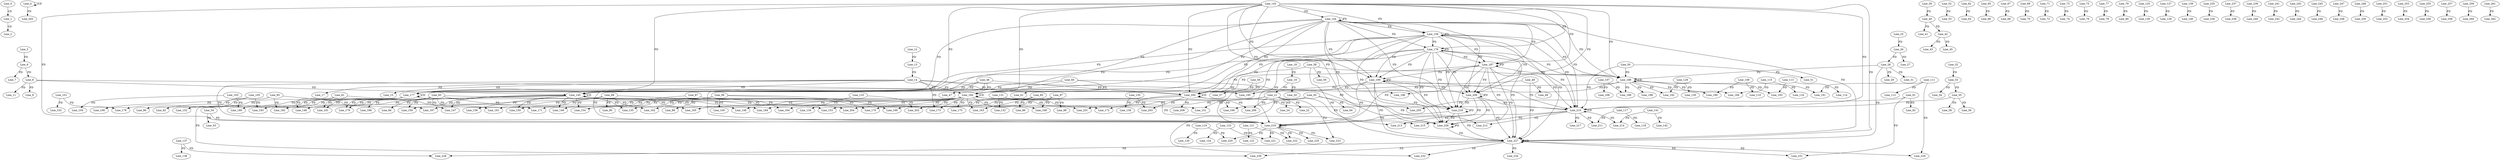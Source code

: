 digraph G {
  Line_0;
  Line_1;
  Line_2;
  Line_4;
  Line_4;
  Line_5;
  Line_6;
  Line_6;
  Line_7;
  Line_8;
  Line_8;
  Line_8;
  Line_9;
  Line_11;
  Line_12;
  Line_13;
  Line_13;
  Line_14;
  Line_14;
  Line_14;
  Line_15;
  Line_17;
  Line_18;
  Line_19;
  Line_19;
  Line_20;
  Line_21;
  Line_21;
  Line_21;
  Line_22;
  Line_24;
  Line_25;
  Line_26;
  Line_26;
  Line_27;
  Line_28;
  Line_28;
  Line_28;
  Line_29;
  Line_31;
  Line_32;
  Line_33;
  Line_33;
  Line_34;
  Line_35;
  Line_35;
  Line_35;
  Line_36;
  Line_38;
  Line_39;
  Line_40;
  Line_40;
  Line_41;
  Line_42;
  Line_42;
  Line_42;
  Line_43;
  Line_45;
  Line_46;
  Line_47;
  Line_48;
  Line_49;
  Line_50;
  Line_51;
  Line_52;
  Line_53;
  Line_54;
  Line_55;
  Line_56;
  Line_57;
  Line_58;
  Line_59;
  Line_60;
  Line_61;
  Line_62;
  Line_63;
  Line_65;
  Line_66;
  Line_67;
  Line_68;
  Line_69;
  Line_70;
  Line_71;
  Line_72;
  Line_73;
  Line_74;
  Line_75;
  Line_76;
  Line_77;
  Line_78;
  Line_79;
  Line_80;
  Line_81;
  Line_82;
  Line_83;
  Line_84;
  Line_85;
  Line_86;
  Line_87;
  Line_88;
  Line_89;
  Line_90;
  Line_91;
  Line_92;
  Line_93;
  Line_94;
  Line_95;
  Line_96;
  Line_97;
  Line_98;
  Line_99;
  Line_100;
  Line_101;
  Line_102;
  Line_103;
  Line_104;
  Line_105;
  Line_106;
  Line_107;
  Line_108;
  Line_109;
  Line_110;
  Line_111;
  Line_112;
  Line_113;
  Line_114;
  Line_115;
  Line_116;
  Line_117;
  Line_118;
  Line_119;
  Line_120;
  Line_121;
  Line_122;
  Line_123;
  Line_124;
  Line_125;
  Line_126;
  Line_127;
  Line_128;
  Line_129;
  Line_130;
  Line_131;
  Line_132;
  Line_133;
  Line_134;
  Line_135;
  Line_136;
  Line_137;
  Line_138;
  Line_139;
  Line_140;
  Line_141;
  Line_142;
  Line_143;
  Line_144;
  Line_145;
  Line_145;
  Line_146;
  Line_147;
  Line_148;
  Line_149;
  Line_150;
  Line_151;
  Line_152;
  Line_153;
  Line_154;
  Line_155;
  Line_156;
  Line_158;
  Line_159;
  Line_160;
  Line_160;
  Line_161;
  Line_162;
  Line_163;
  Line_164;
  Line_165;
  Line_166;
  Line_167;
  Line_168;
  Line_169;
  Line_170;
  Line_171;
  Line_172;
  Line_173;
  Line_175;
  Line_176;
  Line_177;
  Line_177;
  Line_178;
  Line_179;
  Line_180;
  Line_181;
  Line_182;
  Line_183;
  Line_184;
  Line_186;
  Line_187;
  Line_188;
  Line_188;
  Line_189;
  Line_190;
  Line_191;
  Line_192;
  Line_193;
  Line_194;
  Line_195;
  Line_196;
  Line_198;
  Line_199;
  Line_200;
  Line_200;
  Line_201;
  Line_202;
  Line_203;
  Line_204;
  Line_205;
  Line_206;
  Line_208;
  Line_209;
  Line_210;
  Line_210;
  Line_211;
  Line_212;
  Line_213;
  Line_214;
  Line_215;
  Line_217;
  Line_218;
  Line_219;
  Line_219;
  Line_220;
  Line_221;
  Line_222;
  Line_223;
  Line_225;
  Line_226;
  Line_227;
  Line_227;
  Line_228;
  Line_229;
  Line_230;
  Line_231;
  Line_232;
  Line_234;
  Line_235;
  Line_236;
  Line_237;
  Line_238;
  Line_239;
  Line_240;
  Line_241;
  Line_242;
  Line_243;
  Line_244;
  Line_245;
  Line_246;
  Line_247;
  Line_248;
  Line_249;
  Line_250;
  Line_251;
  Line_252;
  Line_253;
  Line_254;
  Line_255;
  Line_256;
  Line_257;
  Line_258;
  Line_259;
  Line_260;
  Line_261;
  Line_262;
  Line_263;
  Line_0 -> Line_1 [ label="CD" ];
  Line_1 -> Line_2 [ label="CD" ];
  Line_4 -> Line_4 [ label="CD" ];
  Line_5 -> Line_6 [ label="FD" ];
  Line_6 -> Line_7 [ label="FD" ];
  Line_6 -> Line_8 [ label="FD" ];
  Line_8 -> Line_9 [ label="FD" ];
  Line_8 -> Line_11 [ label="FD" ];
  Line_12 -> Line_13 [ label="FD" ];
  Line_13 -> Line_14 [ label="FD" ];
  Line_14 -> Line_15 [ label="FD" ];
  Line_14 -> Line_17 [ label="FD" ];
  Line_18 -> Line_19 [ label="FD" ];
  Line_19 -> Line_20 [ label="FD" ];
  Line_19 -> Line_21 [ label="FD" ];
  Line_21 -> Line_22 [ label="FD" ];
  Line_21 -> Line_24 [ label="FD" ];
  Line_25 -> Line_26 [ label="FD" ];
  Line_26 -> Line_27 [ label="FD" ];
  Line_26 -> Line_28 [ label="FD" ];
  Line_28 -> Line_29 [ label="FD" ];
  Line_28 -> Line_31 [ label="FD" ];
  Line_32 -> Line_33 [ label="FD" ];
  Line_33 -> Line_34 [ label="FD" ];
  Line_33 -> Line_35 [ label="FD" ];
  Line_35 -> Line_36 [ label="FD" ];
  Line_35 -> Line_38 [ label="FD" ];
  Line_39 -> Line_40 [ label="FD" ];
  Line_40 -> Line_41 [ label="FD" ];
  Line_40 -> Line_42 [ label="FD" ];
  Line_42 -> Line_43 [ label="FD" ];
  Line_42 -> Line_45 [ label="FD" ];
  Line_46 -> Line_47 [ label="FD" ];
  Line_48 -> Line_49 [ label="FD" ];
  Line_50 -> Line_51 [ label="FD" ];
  Line_52 -> Line_53 [ label="FD" ];
  Line_54 -> Line_55 [ label="FD" ];
  Line_56 -> Line_57 [ label="FD" ];
  Line_58 -> Line_59 [ label="FD" ];
  Line_60 -> Line_61 [ label="FD" ];
  Line_62 -> Line_63 [ label="FD" ];
  Line_65 -> Line_66 [ label="FD" ];
  Line_67 -> Line_68 [ label="FD" ];
  Line_69 -> Line_70 [ label="FD" ];
  Line_71 -> Line_72 [ label="FD" ];
  Line_73 -> Line_74 [ label="FD" ];
  Line_75 -> Line_76 [ label="FD" ];
  Line_77 -> Line_78 [ label="FD" ];
  Line_79 -> Line_80 [ label="FD" ];
  Line_81 -> Line_82 [ label="FD" ];
  Line_83 -> Line_84 [ label="FD" ];
  Line_85 -> Line_86 [ label="FD" ];
  Line_87 -> Line_88 [ label="FD" ];
  Line_89 -> Line_90 [ label="FD" ];
  Line_91 -> Line_92 [ label="FD" ];
  Line_93 -> Line_94 [ label="FD" ];
  Line_95 -> Line_96 [ label="FD" ];
  Line_97 -> Line_98 [ label="FD" ];
  Line_99 -> Line_100 [ label="FD" ];
  Line_101 -> Line_102 [ label="FD" ];
  Line_103 -> Line_104 [ label="FD" ];
  Line_105 -> Line_106 [ label="FD" ];
  Line_107 -> Line_108 [ label="FD" ];
  Line_109 -> Line_110 [ label="FD" ];
  Line_111 -> Line_112 [ label="FD" ];
  Line_113 -> Line_114 [ label="FD" ];
  Line_115 -> Line_116 [ label="FD" ];
  Line_117 -> Line_118 [ label="FD" ];
  Line_119 -> Line_120 [ label="FD" ];
  Line_121 -> Line_122 [ label="FD" ];
  Line_123 -> Line_124 [ label="FD" ];
  Line_125 -> Line_126 [ label="FD" ];
  Line_127 -> Line_128 [ label="FD" ];
  Line_129 -> Line_130 [ label="FD" ];
  Line_131 -> Line_132 [ label="FD" ];
  Line_133 -> Line_134 [ label="FD" ];
  Line_135 -> Line_136 [ label="FD" ];
  Line_137 -> Line_138 [ label="FD" ];
  Line_139 -> Line_140 [ label="FD" ];
  Line_141 -> Line_142 [ label="FD" ];
  Line_143 -> Line_144 [ label="FD" ];
  Line_144 -> Line_144 [ label="FD" ];
  Line_145 -> Line_145 [ label="CD" ];
  Line_46 -> Line_145 [ label="FD" ];
  Line_143 -> Line_145 [ label="FD" ];
  Line_144 -> Line_145 [ label="FD" ];
  Line_8 -> Line_145 [ label="FD" ];
  Line_60 -> Line_145 [ label="FD" ];
  Line_145 -> Line_146 [ label="FD" ];
  Line_81 -> Line_146 [ label="FD" ];
  Line_145 -> Line_147 [ label="FD" ];
  Line_83 -> Line_147 [ label="FD" ];
  Line_145 -> Line_148 [ label="FD" ];
  Line_85 -> Line_148 [ label="FD" ];
  Line_145 -> Line_149 [ label="FD" ];
  Line_87 -> Line_149 [ label="FD" ];
  Line_145 -> Line_150 [ label="FD" ];
  Line_89 -> Line_150 [ label="FD" ];
  Line_145 -> Line_151 [ label="FD" ];
  Line_93 -> Line_151 [ label="FD" ];
  Line_145 -> Line_152 [ label="FD" ];
  Line_95 -> Line_152 [ label="FD" ];
  Line_145 -> Line_153 [ label="FD" ];
  Line_97 -> Line_153 [ label="FD" ];
  Line_145 -> Line_154 [ label="FD" ];
  Line_99 -> Line_154 [ label="FD" ];
  Line_145 -> Line_155 [ label="FD" ];
  Line_99 -> Line_155 [ label="FD" ];
  Line_145 -> Line_156 [ label="FD" ];
  Line_83 -> Line_156 [ label="FD" ];
  Line_145 -> Line_158 [ label="FD" ];
  Line_143 -> Line_159 [ label="FD" ];
  Line_144 -> Line_159 [ label="FD" ];
  Line_159 -> Line_159 [ label="FD" ];
  Line_160 -> Line_160 [ label="CD" ];
  Line_48 -> Line_160 [ label="FD" ];
  Line_143 -> Line_160 [ label="FD" ];
  Line_144 -> Line_160 [ label="FD" ];
  Line_159 -> Line_160 [ label="FD" ];
  Line_14 -> Line_160 [ label="FD" ];
  Line_58 -> Line_160 [ label="FD" ];
  Line_160 -> Line_161 [ label="FD" ];
  Line_81 -> Line_161 [ label="FD" ];
  Line_160 -> Line_162 [ label="FD" ];
  Line_83 -> Line_162 [ label="FD" ];
  Line_160 -> Line_163 [ label="FD" ];
  Line_85 -> Line_163 [ label="FD" ];
  Line_160 -> Line_164 [ label="FD" ];
  Line_87 -> Line_164 [ label="FD" ];
  Line_160 -> Line_165 [ label="FD" ];
  Line_89 -> Line_165 [ label="FD" ];
  Line_160 -> Line_166 [ label="FD" ];
  Line_93 -> Line_166 [ label="FD" ];
  Line_160 -> Line_167 [ label="FD" ];
  Line_95 -> Line_167 [ label="FD" ];
  Line_160 -> Line_168 [ label="FD" ];
  Line_97 -> Line_168 [ label="FD" ];
  Line_160 -> Line_169 [ label="FD" ];
  Line_99 -> Line_169 [ label="FD" ];
  Line_160 -> Line_170 [ label="FD" ];
  Line_99 -> Line_170 [ label="FD" ];
  Line_160 -> Line_171 [ label="FD" ];
  Line_83 -> Line_171 [ label="FD" ];
  Line_160 -> Line_172 [ label="FD" ];
  Line_21 -> Line_172 [ label="FD" ];
  Line_160 -> Line_173 [ label="FD" ];
  Line_14 -> Line_173 [ label="FD" ];
  Line_160 -> Line_175 [ label="FD" ];
  Line_143 -> Line_176 [ label="FD" ];
  Line_144 -> Line_176 [ label="FD" ];
  Line_159 -> Line_176 [ label="FD" ];
  Line_176 -> Line_176 [ label="FD" ];
  Line_177 -> Line_177 [ label="CD" ];
  Line_46 -> Line_177 [ label="FD" ];
  Line_143 -> Line_177 [ label="FD" ];
  Line_144 -> Line_177 [ label="FD" ];
  Line_159 -> Line_177 [ label="FD" ];
  Line_176 -> Line_177 [ label="FD" ];
  Line_14 -> Line_177 [ label="FD" ];
  Line_60 -> Line_177 [ label="FD" ];
  Line_177 -> Line_178 [ label="FD" ];
  Line_101 -> Line_178 [ label="FD" ];
  Line_177 -> Line_179 [ label="FD" ];
  Line_83 -> Line_179 [ label="FD" ];
  Line_177 -> Line_180 [ label="FD" ];
  Line_103 -> Line_180 [ label="FD" ];
  Line_177 -> Line_181 [ label="FD" ];
  Line_83 -> Line_181 [ label="FD" ];
  Line_177 -> Line_182 [ label="FD" ];
  Line_95 -> Line_182 [ label="FD" ];
  Line_177 -> Line_183 [ label="FD" ];
  Line_105 -> Line_183 [ label="FD" ];
  Line_177 -> Line_184 [ label="FD" ];
  Line_21 -> Line_184 [ label="FD" ];
  Line_177 -> Line_186 [ label="FD" ];
  Line_143 -> Line_187 [ label="FD" ];
  Line_144 -> Line_187 [ label="FD" ];
  Line_159 -> Line_187 [ label="FD" ];
  Line_176 -> Line_187 [ label="FD" ];
  Line_187 -> Line_187 [ label="FD" ];
  Line_188 -> Line_188 [ label="CD" ];
  Line_50 -> Line_188 [ label="FD" ];
  Line_143 -> Line_188 [ label="FD" ];
  Line_144 -> Line_188 [ label="FD" ];
  Line_159 -> Line_188 [ label="FD" ];
  Line_176 -> Line_188 [ label="FD" ];
  Line_187 -> Line_188 [ label="FD" ];
  Line_28 -> Line_188 [ label="FD" ];
  Line_58 -> Line_188 [ label="FD" ];
  Line_188 -> Line_189 [ label="FD" ];
  Line_107 -> Line_189 [ label="FD" ];
  Line_188 -> Line_190 [ label="FD" ];
  Line_109 -> Line_190 [ label="FD" ];
  Line_188 -> Line_191 [ label="FD" ];
  Line_111 -> Line_191 [ label="FD" ];
  Line_188 -> Line_192 [ label="FD" ];
  Line_129 -> Line_192 [ label="FD" ];
  Line_188 -> Line_193 [ label="FD" ];
  Line_113 -> Line_193 [ label="FD" ];
  Line_188 -> Line_194 [ label="FD" ];
  Line_115 -> Line_194 [ label="FD" ];
  Line_188 -> Line_195 [ label="FD" ];
  Line_8 -> Line_195 [ label="FD" ];
  Line_188 -> Line_196 [ label="FD" ];
  Line_14 -> Line_196 [ label="FD" ];
  Line_188 -> Line_198 [ label="FD" ];
  Line_143 -> Line_199 [ label="FD" ];
  Line_144 -> Line_199 [ label="FD" ];
  Line_159 -> Line_199 [ label="FD" ];
  Line_176 -> Line_199 [ label="FD" ];
  Line_187 -> Line_199 [ label="FD" ];
  Line_199 -> Line_199 [ label="FD" ];
  Line_200 -> Line_200 [ label="CD" ];
  Line_46 -> Line_200 [ label="FD" ];
  Line_143 -> Line_200 [ label="FD" ];
  Line_144 -> Line_200 [ label="FD" ];
  Line_159 -> Line_200 [ label="FD" ];
  Line_176 -> Line_200 [ label="FD" ];
  Line_187 -> Line_200 [ label="FD" ];
  Line_199 -> Line_200 [ label="FD" ];
  Line_14 -> Line_200 [ label="FD" ];
  Line_56 -> Line_200 [ label="FD" ];
  Line_200 -> Line_201 [ label="FD" ];
  Line_131 -> Line_201 [ label="FD" ];
  Line_200 -> Line_202 [ label="FD" ];
  Line_133 -> Line_202 [ label="FD" ];
  Line_200 -> Line_203 [ label="FD" ];
  Line_135 -> Line_203 [ label="FD" ];
  Line_200 -> Line_204 [ label="FD" ];
  Line_89 -> Line_204 [ label="FD" ];
  Line_200 -> Line_205 [ label="FD" ];
  Line_91 -> Line_205 [ label="FD" ];
  Line_200 -> Line_206 [ label="FD" ];
  Line_21 -> Line_206 [ label="FD" ];
  Line_200 -> Line_208 [ label="FD" ];
  Line_143 -> Line_209 [ label="FD" ];
  Line_144 -> Line_209 [ label="FD" ];
  Line_159 -> Line_209 [ label="FD" ];
  Line_176 -> Line_209 [ label="FD" ];
  Line_187 -> Line_209 [ label="FD" ];
  Line_199 -> Line_209 [ label="FD" ];
  Line_209 -> Line_209 [ label="FD" ];
  Line_210 -> Line_210 [ label="CD" ];
  Line_50 -> Line_210 [ label="FD" ];
  Line_143 -> Line_210 [ label="FD" ];
  Line_144 -> Line_210 [ label="FD" ];
  Line_159 -> Line_210 [ label="FD" ];
  Line_176 -> Line_210 [ label="FD" ];
  Line_187 -> Line_210 [ label="FD" ];
  Line_199 -> Line_210 [ label="FD" ];
  Line_209 -> Line_210 [ label="FD" ];
  Line_35 -> Line_210 [ label="FD" ];
  Line_60 -> Line_210 [ label="FD" ];
  Line_210 -> Line_211 [ label="FD" ];
  Line_117 -> Line_211 [ label="FD" ];
  Line_210 -> Line_212 [ label="FD" ];
  Line_93 -> Line_212 [ label="FD" ];
  Line_210 -> Line_213 [ label="FD" ];
  Line_83 -> Line_213 [ label="FD" ];
  Line_210 -> Line_214 [ label="FD" ];
  Line_141 -> Line_214 [ label="FD" ];
  Line_210 -> Line_215 [ label="FD" ];
  Line_21 -> Line_215 [ label="FD" ];
  Line_210 -> Line_217 [ label="FD" ];
  Line_143 -> Line_218 [ label="FD" ];
  Line_144 -> Line_218 [ label="FD" ];
  Line_159 -> Line_218 [ label="FD" ];
  Line_176 -> Line_218 [ label="FD" ];
  Line_187 -> Line_218 [ label="FD" ];
  Line_199 -> Line_218 [ label="FD" ];
  Line_209 -> Line_218 [ label="FD" ];
  Line_218 -> Line_218 [ label="FD" ];
  Line_219 -> Line_219 [ label="CD" ];
  Line_46 -> Line_219 [ label="FD" ];
  Line_143 -> Line_219 [ label="FD" ];
  Line_144 -> Line_219 [ label="FD" ];
  Line_159 -> Line_219 [ label="FD" ];
  Line_176 -> Line_219 [ label="FD" ];
  Line_187 -> Line_219 [ label="FD" ];
  Line_199 -> Line_219 [ label="FD" ];
  Line_209 -> Line_219 [ label="FD" ];
  Line_218 -> Line_219 [ label="FD" ];
  Line_14 -> Line_219 [ label="FD" ];
  Line_54 -> Line_219 [ label="FD" ];
  Line_219 -> Line_220 [ label="FD" ];
  Line_119 -> Line_220 [ label="FD" ];
  Line_219 -> Line_221 [ label="FD" ];
  Line_123 -> Line_221 [ label="FD" ];
  Line_219 -> Line_222 [ label="FD" ];
  Line_121 -> Line_222 [ label="FD" ];
  Line_219 -> Line_223 [ label="FD" ];
  Line_21 -> Line_223 [ label="FD" ];
  Line_219 -> Line_225 [ label="FD" ];
  Line_143 -> Line_226 [ label="FD" ];
  Line_144 -> Line_226 [ label="FD" ];
  Line_159 -> Line_226 [ label="FD" ];
  Line_176 -> Line_226 [ label="FD" ];
  Line_187 -> Line_226 [ label="FD" ];
  Line_199 -> Line_226 [ label="FD" ];
  Line_209 -> Line_226 [ label="FD" ];
  Line_218 -> Line_226 [ label="FD" ];
  Line_226 -> Line_226 [ label="FD" ];
  Line_227 -> Line_227 [ label="CD" ];
  Line_48 -> Line_227 [ label="FD" ];
  Line_143 -> Line_227 [ label="FD" ];
  Line_144 -> Line_227 [ label="FD" ];
  Line_159 -> Line_227 [ label="FD" ];
  Line_176 -> Line_227 [ label="FD" ];
  Line_187 -> Line_227 [ label="FD" ];
  Line_199 -> Line_227 [ label="FD" ];
  Line_209 -> Line_227 [ label="FD" ];
  Line_218 -> Line_227 [ label="FD" ];
  Line_226 -> Line_227 [ label="FD" ];
  Line_28 -> Line_227 [ label="FD" ];
  Line_58 -> Line_227 [ label="FD" ];
  Line_227 -> Line_228 [ label="FD" ];
  Line_137 -> Line_228 [ label="FD" ];
  Line_227 -> Line_229 [ label="FD" ];
  Line_111 -> Line_229 [ label="FD" ];
  Line_227 -> Line_230 [ label="FD" ];
  Line_89 -> Line_230 [ label="FD" ];
  Line_227 -> Line_231 [ label="FD" ];
  Line_91 -> Line_231 [ label="FD" ];
  Line_227 -> Line_232 [ label="FD" ];
  Line_21 -> Line_232 [ label="FD" ];
  Line_227 -> Line_234 [ label="FD" ];
  Line_235 -> Line_236 [ label="FD" ];
  Line_237 -> Line_238 [ label="FD" ];
  Line_239 -> Line_240 [ label="FD" ];
  Line_241 -> Line_242 [ label="FD" ];
  Line_243 -> Line_244 [ label="FD" ];
  Line_245 -> Line_246 [ label="FD" ];
  Line_247 -> Line_248 [ label="FD" ];
  Line_249 -> Line_250 [ label="FD" ];
  Line_251 -> Line_252 [ label="FD" ];
  Line_253 -> Line_254 [ label="FD" ];
  Line_255 -> Line_256 [ label="FD" ];
  Line_257 -> Line_258 [ label="FD" ];
  Line_259 -> Line_260 [ label="FD" ];
  Line_261 -> Line_262 [ label="FD" ];
  Line_4 -> Line_263 [ label="FD" ];
}
